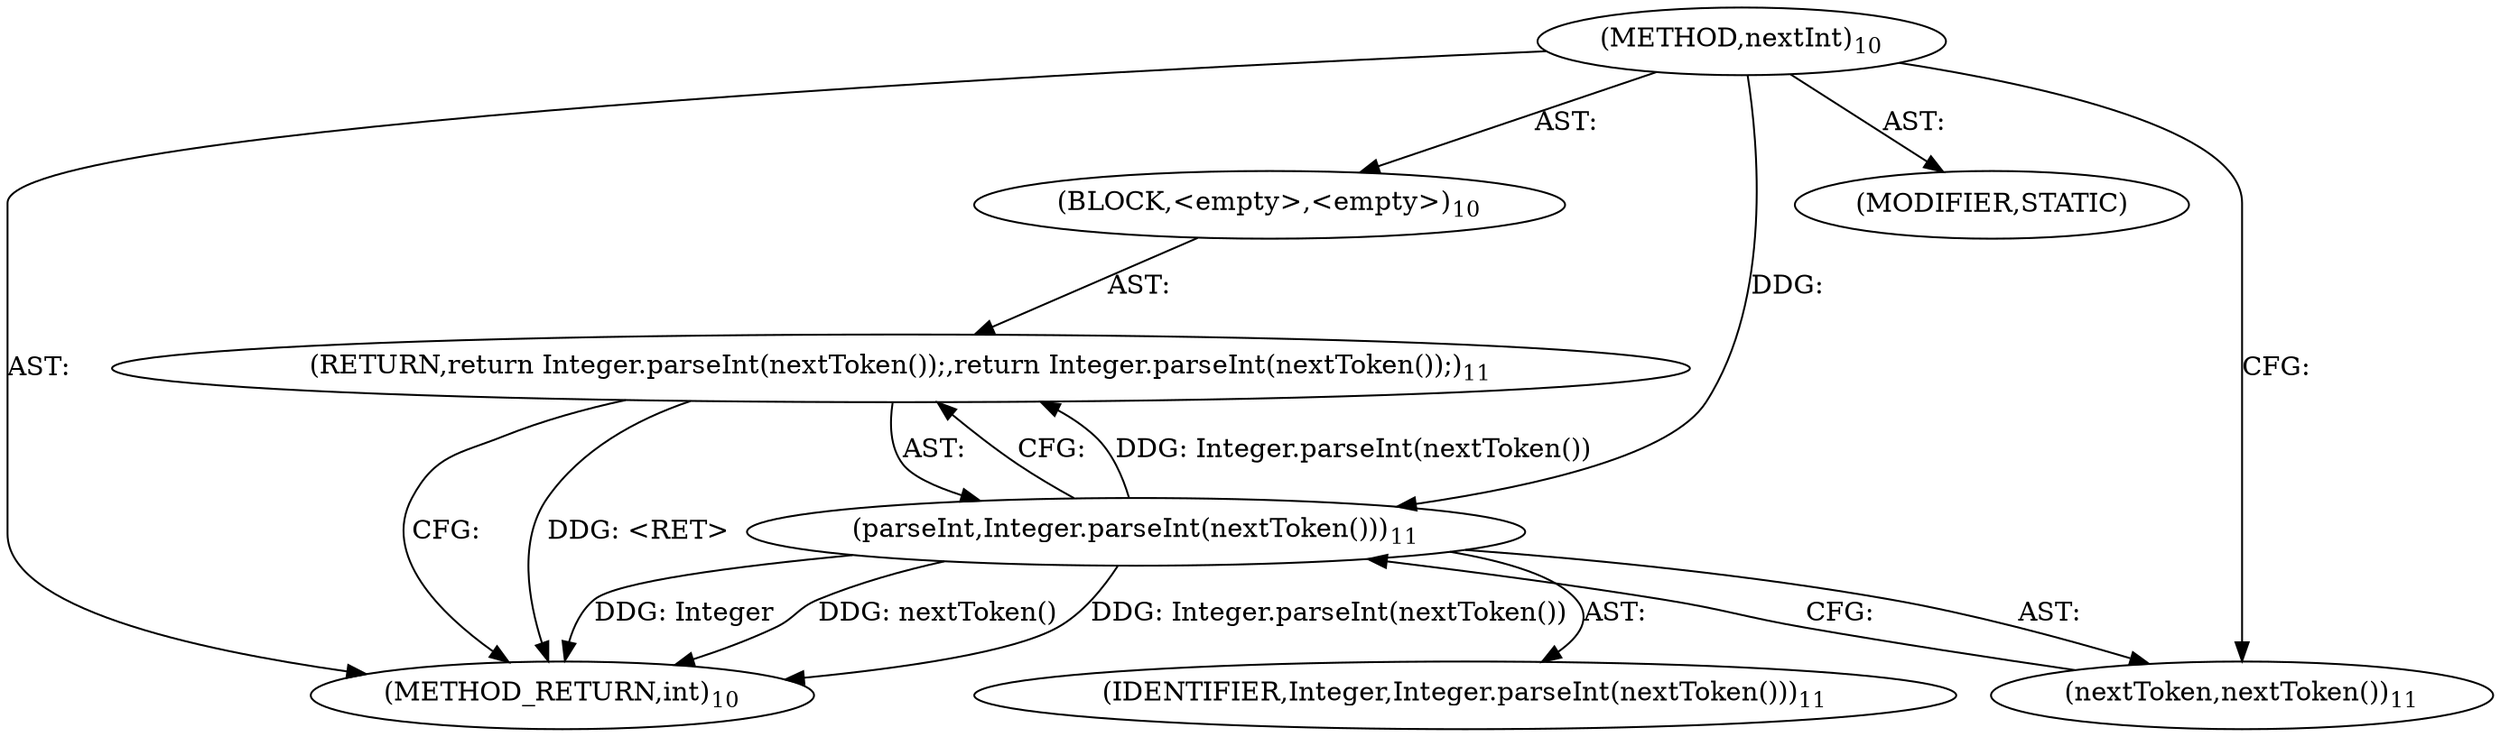digraph "nextInt" {  
"31" [label = <(METHOD,nextInt)<SUB>10</SUB>> ]
"32" [label = <(BLOCK,&lt;empty&gt;,&lt;empty&gt;)<SUB>10</SUB>> ]
"33" [label = <(RETURN,return Integer.parseInt(nextToken());,return Integer.parseInt(nextToken());)<SUB>11</SUB>> ]
"34" [label = <(parseInt,Integer.parseInt(nextToken()))<SUB>11</SUB>> ]
"35" [label = <(IDENTIFIER,Integer,Integer.parseInt(nextToken()))<SUB>11</SUB>> ]
"36" [label = <(nextToken,nextToken())<SUB>11</SUB>> ]
"37" [label = <(MODIFIER,STATIC)> ]
"38" [label = <(METHOD_RETURN,int)<SUB>10</SUB>> ]
  "31" -> "32"  [ label = "AST: "] 
  "31" -> "37"  [ label = "AST: "] 
  "31" -> "38"  [ label = "AST: "] 
  "32" -> "33"  [ label = "AST: "] 
  "33" -> "34"  [ label = "AST: "] 
  "34" -> "35"  [ label = "AST: "] 
  "34" -> "36"  [ label = "AST: "] 
  "33" -> "38"  [ label = "CFG: "] 
  "34" -> "33"  [ label = "CFG: "] 
  "36" -> "34"  [ label = "CFG: "] 
  "31" -> "36"  [ label = "CFG: "] 
  "33" -> "38"  [ label = "DDG: &lt;RET&gt;"] 
  "34" -> "38"  [ label = "DDG: Integer"] 
  "34" -> "38"  [ label = "DDG: nextToken()"] 
  "34" -> "38"  [ label = "DDG: Integer.parseInt(nextToken())"] 
  "34" -> "33"  [ label = "DDG: Integer.parseInt(nextToken())"] 
  "31" -> "34"  [ label = "DDG: "] 
}
